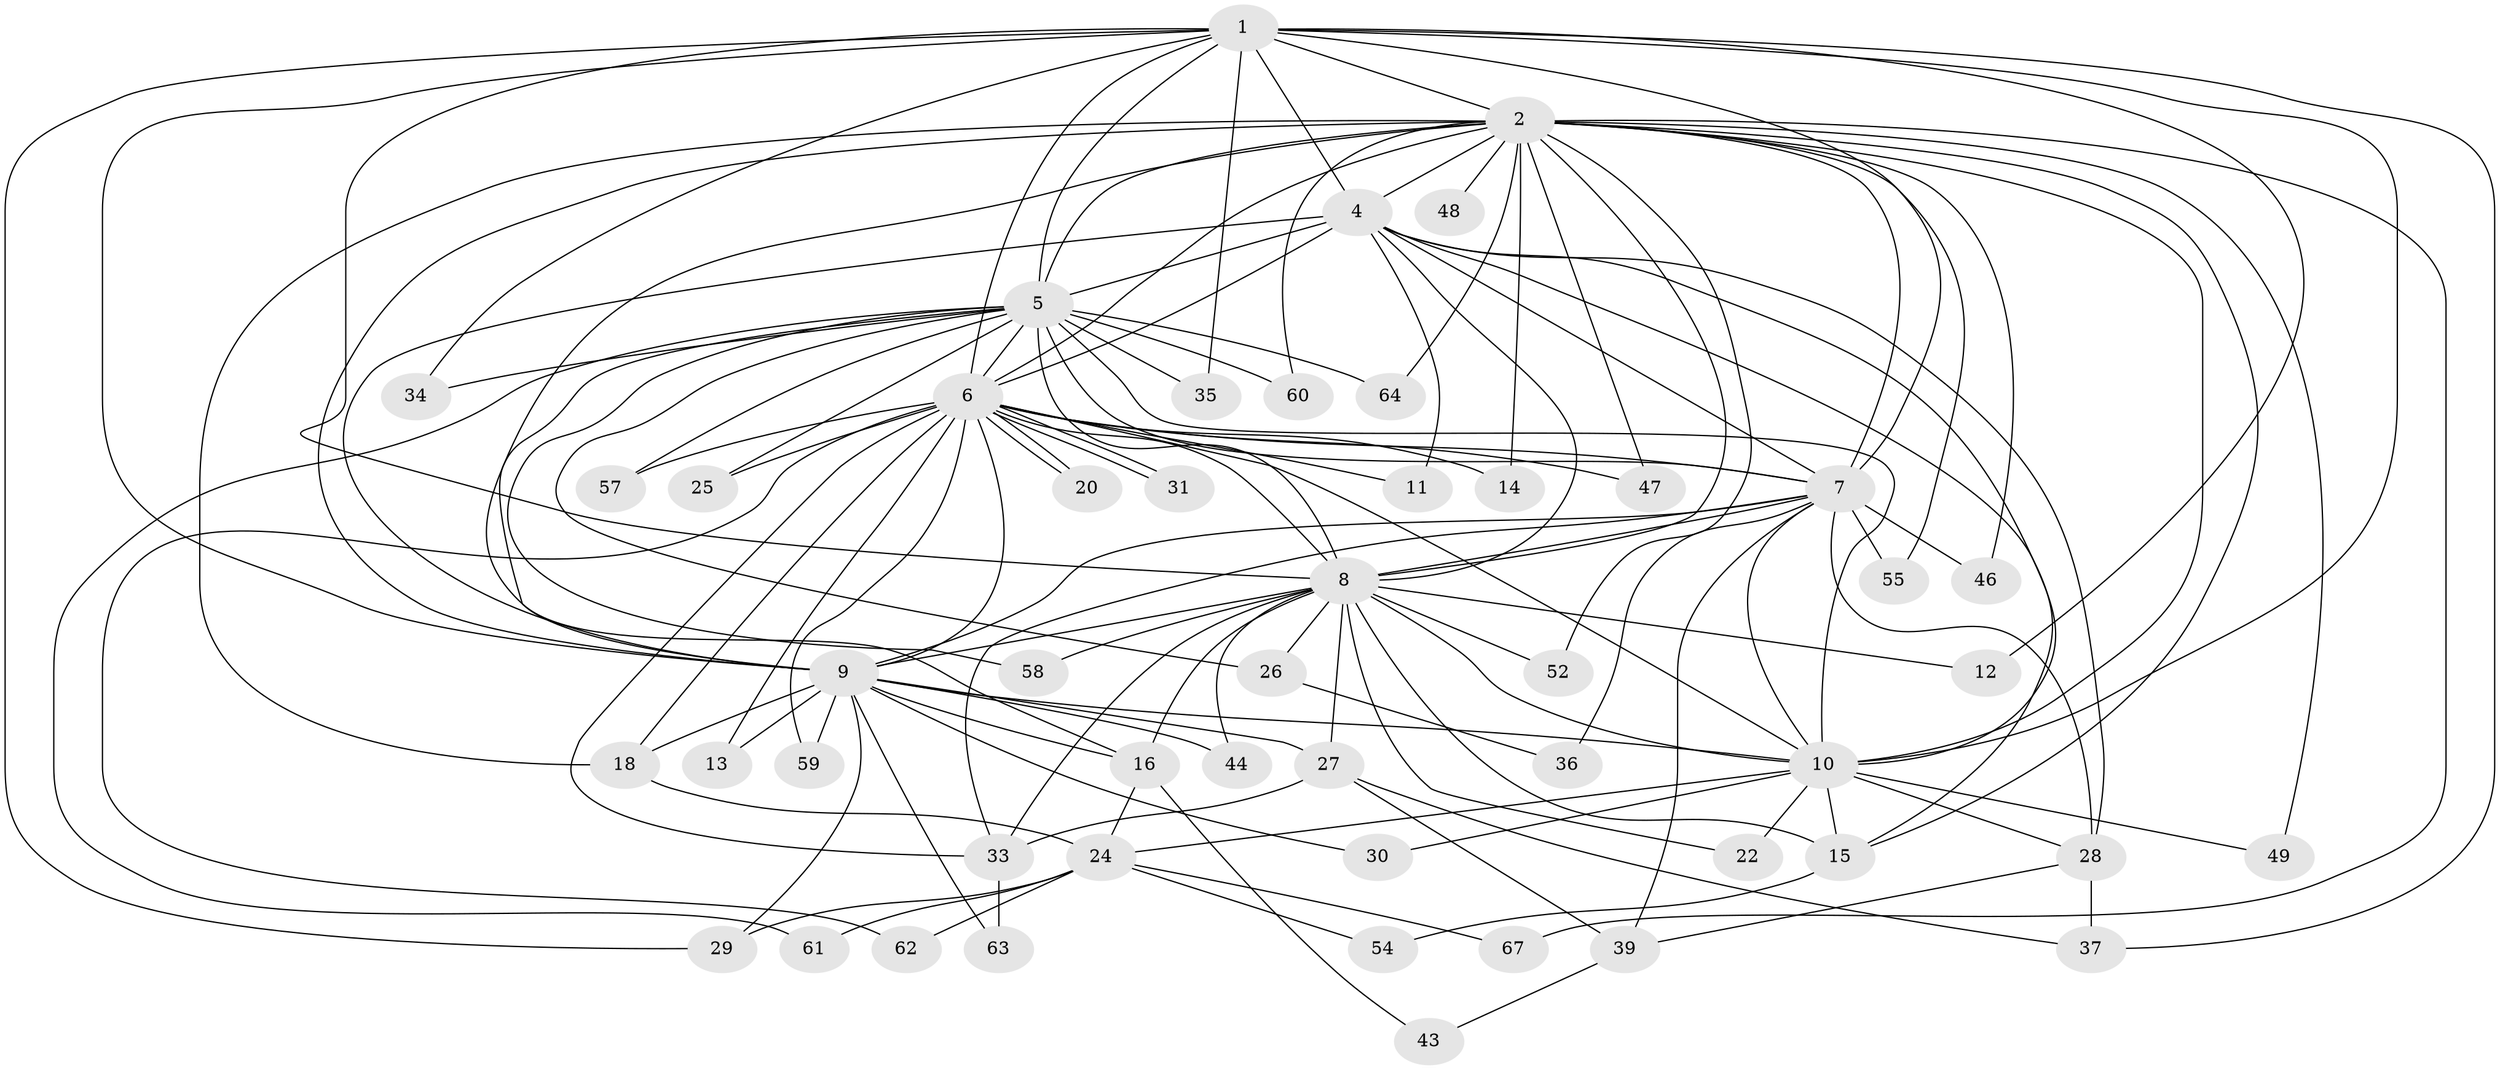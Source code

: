 // Generated by graph-tools (version 1.1) at 2025/51/02/27/25 19:51:42]
// undirected, 50 vertices, 128 edges
graph export_dot {
graph [start="1"]
  node [color=gray90,style=filled];
  1 [super="+19"];
  2 [super="+3"];
  4 [super="+41"];
  5 [super="+32"];
  6 [super="+66"];
  7 [super="+23"];
  8 [super="+21"];
  9 [super="+42"];
  10 [super="+40"];
  11;
  12;
  13;
  14;
  15 [super="+17"];
  16 [super="+56"];
  18 [super="+53"];
  20;
  22;
  24 [super="+51"];
  25;
  26;
  27 [super="+38"];
  28 [super="+45"];
  29;
  30;
  31;
  33 [super="+50"];
  34;
  35;
  36;
  37 [super="+65"];
  39;
  43;
  44;
  46;
  47;
  48;
  49;
  52;
  54;
  55;
  57;
  58;
  59;
  60;
  61;
  62;
  63;
  64;
  67;
  1 -- 2 [weight=2];
  1 -- 4;
  1 -- 5;
  1 -- 6;
  1 -- 7;
  1 -- 8 [weight=2];
  1 -- 9;
  1 -- 10;
  1 -- 12 [weight=2];
  1 -- 29;
  1 -- 34;
  1 -- 35;
  1 -- 37;
  2 -- 4 [weight=2];
  2 -- 5 [weight=2];
  2 -- 6 [weight=2];
  2 -- 7 [weight=2];
  2 -- 8 [weight=2];
  2 -- 9 [weight=2];
  2 -- 10 [weight=2];
  2 -- 55;
  2 -- 60;
  2 -- 67;
  2 -- 64;
  2 -- 14;
  2 -- 15;
  2 -- 16;
  2 -- 46;
  2 -- 47;
  2 -- 48;
  2 -- 49;
  2 -- 52;
  2 -- 18;
  4 -- 5;
  4 -- 6;
  4 -- 7;
  4 -- 8;
  4 -- 9;
  4 -- 10;
  4 -- 11;
  4 -- 28;
  4 -- 15;
  5 -- 6;
  5 -- 7 [weight=2];
  5 -- 8;
  5 -- 9;
  5 -- 10;
  5 -- 25;
  5 -- 26;
  5 -- 34;
  5 -- 35;
  5 -- 57;
  5 -- 58;
  5 -- 60;
  5 -- 64;
  5 -- 61;
  6 -- 7;
  6 -- 8;
  6 -- 9;
  6 -- 10;
  6 -- 11;
  6 -- 13;
  6 -- 14;
  6 -- 18;
  6 -- 20;
  6 -- 20;
  6 -- 25;
  6 -- 31;
  6 -- 31;
  6 -- 33 [weight=2];
  6 -- 47;
  6 -- 57;
  6 -- 59;
  6 -- 62;
  7 -- 8;
  7 -- 9 [weight=2];
  7 -- 10;
  7 -- 28;
  7 -- 36;
  7 -- 39;
  7 -- 55;
  7 -- 46;
  7 -- 33;
  8 -- 9;
  8 -- 10;
  8 -- 12;
  8 -- 16;
  8 -- 26;
  8 -- 27;
  8 -- 44;
  8 -- 58;
  8 -- 33;
  8 -- 52;
  8 -- 22;
  8 -- 15;
  9 -- 10;
  9 -- 13;
  9 -- 18;
  9 -- 27;
  9 -- 29;
  9 -- 30;
  9 -- 44;
  9 -- 59;
  9 -- 63;
  9 -- 16;
  10 -- 15;
  10 -- 22;
  10 -- 24;
  10 -- 30;
  10 -- 49;
  10 -- 28;
  15 -- 54;
  16 -- 43;
  16 -- 24;
  18 -- 24;
  24 -- 54;
  24 -- 62;
  24 -- 67;
  24 -- 61;
  24 -- 29;
  26 -- 36;
  27 -- 37;
  27 -- 39;
  27 -- 33;
  28 -- 37;
  28 -- 39;
  33 -- 63;
  39 -- 43;
}
